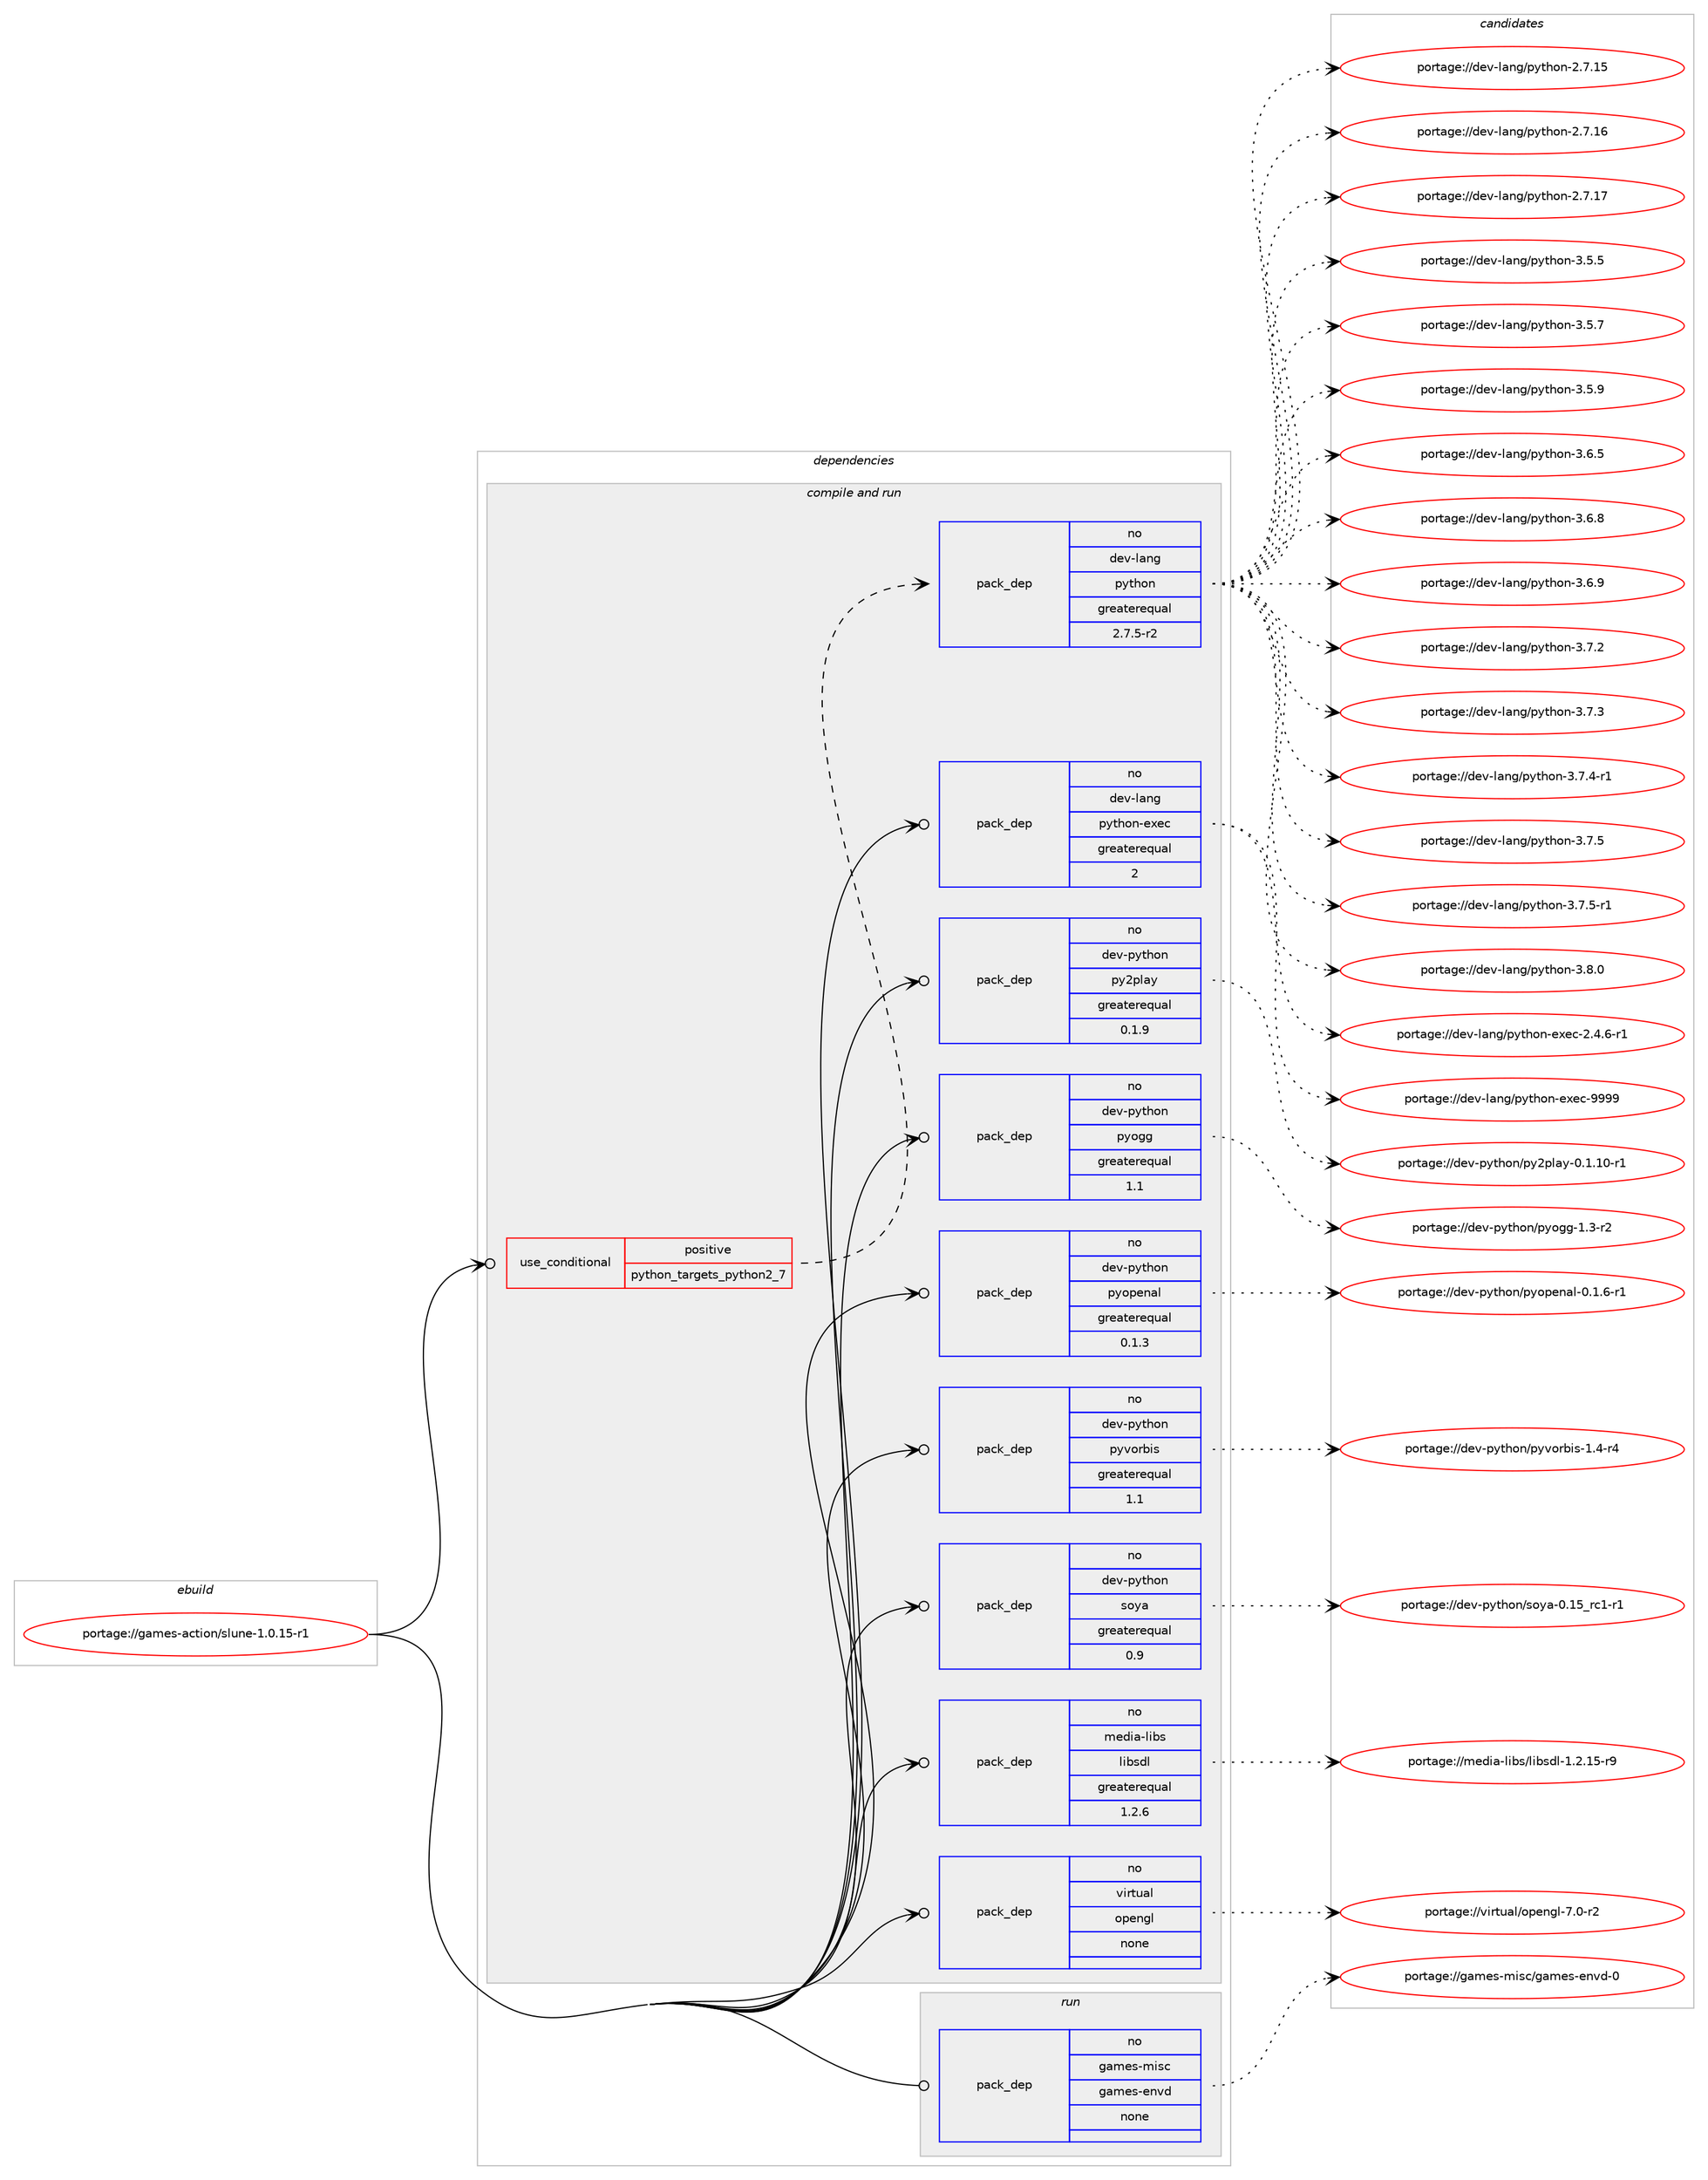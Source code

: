 digraph prolog {

# *************
# Graph options
# *************

newrank=true;
concentrate=true;
compound=true;
graph [rankdir=LR,fontname=Helvetica,fontsize=10,ranksep=1.5];#, ranksep=2.5, nodesep=0.2];
edge  [arrowhead=vee];
node  [fontname=Helvetica,fontsize=10];

# **********
# The ebuild
# **********

subgraph cluster_leftcol {
color=gray;
rank=same;
label=<<i>ebuild</i>>;
id [label="portage://games-action/slune-1.0.15-r1", color=red, width=4, href="../games-action/slune-1.0.15-r1.svg"];
}

# ****************
# The dependencies
# ****************

subgraph cluster_midcol {
color=gray;
label=<<i>dependencies</i>>;
subgraph cluster_compile {
fillcolor="#eeeeee";
style=filled;
label=<<i>compile</i>>;
}
subgraph cluster_compileandrun {
fillcolor="#eeeeee";
style=filled;
label=<<i>compile and run</i>>;
subgraph cond72646 {
dependency269260 [label=<<TABLE BORDER="0" CELLBORDER="1" CELLSPACING="0" CELLPADDING="4"><TR><TD ROWSPAN="3" CELLPADDING="10">use_conditional</TD></TR><TR><TD>positive</TD></TR><TR><TD>python_targets_python2_7</TD></TR></TABLE>>, shape=none, color=red];
subgraph pack192845 {
dependency269261 [label=<<TABLE BORDER="0" CELLBORDER="1" CELLSPACING="0" CELLPADDING="4" WIDTH="220"><TR><TD ROWSPAN="6" CELLPADDING="30">pack_dep</TD></TR><TR><TD WIDTH="110">no</TD></TR><TR><TD>dev-lang</TD></TR><TR><TD>python</TD></TR><TR><TD>greaterequal</TD></TR><TR><TD>2.7.5-r2</TD></TR></TABLE>>, shape=none, color=blue];
}
dependency269260:e -> dependency269261:w [weight=20,style="dashed",arrowhead="vee"];
}
id:e -> dependency269260:w [weight=20,style="solid",arrowhead="odotvee"];
subgraph pack192846 {
dependency269262 [label=<<TABLE BORDER="0" CELLBORDER="1" CELLSPACING="0" CELLPADDING="4" WIDTH="220"><TR><TD ROWSPAN="6" CELLPADDING="30">pack_dep</TD></TR><TR><TD WIDTH="110">no</TD></TR><TR><TD>dev-lang</TD></TR><TR><TD>python-exec</TD></TR><TR><TD>greaterequal</TD></TR><TR><TD>2</TD></TR></TABLE>>, shape=none, color=blue];
}
id:e -> dependency269262:w [weight=20,style="solid",arrowhead="odotvee"];
subgraph pack192847 {
dependency269263 [label=<<TABLE BORDER="0" CELLBORDER="1" CELLSPACING="0" CELLPADDING="4" WIDTH="220"><TR><TD ROWSPAN="6" CELLPADDING="30">pack_dep</TD></TR><TR><TD WIDTH="110">no</TD></TR><TR><TD>dev-python</TD></TR><TR><TD>py2play</TD></TR><TR><TD>greaterequal</TD></TR><TR><TD>0.1.9</TD></TR></TABLE>>, shape=none, color=blue];
}
id:e -> dependency269263:w [weight=20,style="solid",arrowhead="odotvee"];
subgraph pack192848 {
dependency269264 [label=<<TABLE BORDER="0" CELLBORDER="1" CELLSPACING="0" CELLPADDING="4" WIDTH="220"><TR><TD ROWSPAN="6" CELLPADDING="30">pack_dep</TD></TR><TR><TD WIDTH="110">no</TD></TR><TR><TD>dev-python</TD></TR><TR><TD>pyogg</TD></TR><TR><TD>greaterequal</TD></TR><TR><TD>1.1</TD></TR></TABLE>>, shape=none, color=blue];
}
id:e -> dependency269264:w [weight=20,style="solid",arrowhead="odotvee"];
subgraph pack192849 {
dependency269265 [label=<<TABLE BORDER="0" CELLBORDER="1" CELLSPACING="0" CELLPADDING="4" WIDTH="220"><TR><TD ROWSPAN="6" CELLPADDING="30">pack_dep</TD></TR><TR><TD WIDTH="110">no</TD></TR><TR><TD>dev-python</TD></TR><TR><TD>pyopenal</TD></TR><TR><TD>greaterequal</TD></TR><TR><TD>0.1.3</TD></TR></TABLE>>, shape=none, color=blue];
}
id:e -> dependency269265:w [weight=20,style="solid",arrowhead="odotvee"];
subgraph pack192850 {
dependency269266 [label=<<TABLE BORDER="0" CELLBORDER="1" CELLSPACING="0" CELLPADDING="4" WIDTH="220"><TR><TD ROWSPAN="6" CELLPADDING="30">pack_dep</TD></TR><TR><TD WIDTH="110">no</TD></TR><TR><TD>dev-python</TD></TR><TR><TD>pyvorbis</TD></TR><TR><TD>greaterequal</TD></TR><TR><TD>1.1</TD></TR></TABLE>>, shape=none, color=blue];
}
id:e -> dependency269266:w [weight=20,style="solid",arrowhead="odotvee"];
subgraph pack192851 {
dependency269267 [label=<<TABLE BORDER="0" CELLBORDER="1" CELLSPACING="0" CELLPADDING="4" WIDTH="220"><TR><TD ROWSPAN="6" CELLPADDING="30">pack_dep</TD></TR><TR><TD WIDTH="110">no</TD></TR><TR><TD>dev-python</TD></TR><TR><TD>soya</TD></TR><TR><TD>greaterequal</TD></TR><TR><TD>0.9</TD></TR></TABLE>>, shape=none, color=blue];
}
id:e -> dependency269267:w [weight=20,style="solid",arrowhead="odotvee"];
subgraph pack192852 {
dependency269268 [label=<<TABLE BORDER="0" CELLBORDER="1" CELLSPACING="0" CELLPADDING="4" WIDTH="220"><TR><TD ROWSPAN="6" CELLPADDING="30">pack_dep</TD></TR><TR><TD WIDTH="110">no</TD></TR><TR><TD>media-libs</TD></TR><TR><TD>libsdl</TD></TR><TR><TD>greaterequal</TD></TR><TR><TD>1.2.6</TD></TR></TABLE>>, shape=none, color=blue];
}
id:e -> dependency269268:w [weight=20,style="solid",arrowhead="odotvee"];
subgraph pack192853 {
dependency269269 [label=<<TABLE BORDER="0" CELLBORDER="1" CELLSPACING="0" CELLPADDING="4" WIDTH="220"><TR><TD ROWSPAN="6" CELLPADDING="30">pack_dep</TD></TR><TR><TD WIDTH="110">no</TD></TR><TR><TD>virtual</TD></TR><TR><TD>opengl</TD></TR><TR><TD>none</TD></TR><TR><TD></TD></TR></TABLE>>, shape=none, color=blue];
}
id:e -> dependency269269:w [weight=20,style="solid",arrowhead="odotvee"];
}
subgraph cluster_run {
fillcolor="#eeeeee";
style=filled;
label=<<i>run</i>>;
subgraph pack192854 {
dependency269270 [label=<<TABLE BORDER="0" CELLBORDER="1" CELLSPACING="0" CELLPADDING="4" WIDTH="220"><TR><TD ROWSPAN="6" CELLPADDING="30">pack_dep</TD></TR><TR><TD WIDTH="110">no</TD></TR><TR><TD>games-misc</TD></TR><TR><TD>games-envd</TD></TR><TR><TD>none</TD></TR><TR><TD></TD></TR></TABLE>>, shape=none, color=blue];
}
id:e -> dependency269270:w [weight=20,style="solid",arrowhead="odot"];
}
}

# **************
# The candidates
# **************

subgraph cluster_choices {
rank=same;
color=gray;
label=<<i>candidates</i>>;

subgraph choice192845 {
color=black;
nodesep=1;
choiceportage10010111845108971101034711212111610411111045504655464953 [label="portage://dev-lang/python-2.7.15", color=red, width=4,href="../dev-lang/python-2.7.15.svg"];
choiceportage10010111845108971101034711212111610411111045504655464954 [label="portage://dev-lang/python-2.7.16", color=red, width=4,href="../dev-lang/python-2.7.16.svg"];
choiceportage10010111845108971101034711212111610411111045504655464955 [label="portage://dev-lang/python-2.7.17", color=red, width=4,href="../dev-lang/python-2.7.17.svg"];
choiceportage100101118451089711010347112121116104111110455146534653 [label="portage://dev-lang/python-3.5.5", color=red, width=4,href="../dev-lang/python-3.5.5.svg"];
choiceportage100101118451089711010347112121116104111110455146534655 [label="portage://dev-lang/python-3.5.7", color=red, width=4,href="../dev-lang/python-3.5.7.svg"];
choiceportage100101118451089711010347112121116104111110455146534657 [label="portage://dev-lang/python-3.5.9", color=red, width=4,href="../dev-lang/python-3.5.9.svg"];
choiceportage100101118451089711010347112121116104111110455146544653 [label="portage://dev-lang/python-3.6.5", color=red, width=4,href="../dev-lang/python-3.6.5.svg"];
choiceportage100101118451089711010347112121116104111110455146544656 [label="portage://dev-lang/python-3.6.8", color=red, width=4,href="../dev-lang/python-3.6.8.svg"];
choiceportage100101118451089711010347112121116104111110455146544657 [label="portage://dev-lang/python-3.6.9", color=red, width=4,href="../dev-lang/python-3.6.9.svg"];
choiceportage100101118451089711010347112121116104111110455146554650 [label="portage://dev-lang/python-3.7.2", color=red, width=4,href="../dev-lang/python-3.7.2.svg"];
choiceportage100101118451089711010347112121116104111110455146554651 [label="portage://dev-lang/python-3.7.3", color=red, width=4,href="../dev-lang/python-3.7.3.svg"];
choiceportage1001011184510897110103471121211161041111104551465546524511449 [label="portage://dev-lang/python-3.7.4-r1", color=red, width=4,href="../dev-lang/python-3.7.4-r1.svg"];
choiceportage100101118451089711010347112121116104111110455146554653 [label="portage://dev-lang/python-3.7.5", color=red, width=4,href="../dev-lang/python-3.7.5.svg"];
choiceportage1001011184510897110103471121211161041111104551465546534511449 [label="portage://dev-lang/python-3.7.5-r1", color=red, width=4,href="../dev-lang/python-3.7.5-r1.svg"];
choiceportage100101118451089711010347112121116104111110455146564648 [label="portage://dev-lang/python-3.8.0", color=red, width=4,href="../dev-lang/python-3.8.0.svg"];
dependency269261:e -> choiceportage10010111845108971101034711212111610411111045504655464953:w [style=dotted,weight="100"];
dependency269261:e -> choiceportage10010111845108971101034711212111610411111045504655464954:w [style=dotted,weight="100"];
dependency269261:e -> choiceportage10010111845108971101034711212111610411111045504655464955:w [style=dotted,weight="100"];
dependency269261:e -> choiceportage100101118451089711010347112121116104111110455146534653:w [style=dotted,weight="100"];
dependency269261:e -> choiceportage100101118451089711010347112121116104111110455146534655:w [style=dotted,weight="100"];
dependency269261:e -> choiceportage100101118451089711010347112121116104111110455146534657:w [style=dotted,weight="100"];
dependency269261:e -> choiceportage100101118451089711010347112121116104111110455146544653:w [style=dotted,weight="100"];
dependency269261:e -> choiceportage100101118451089711010347112121116104111110455146544656:w [style=dotted,weight="100"];
dependency269261:e -> choiceportage100101118451089711010347112121116104111110455146544657:w [style=dotted,weight="100"];
dependency269261:e -> choiceportage100101118451089711010347112121116104111110455146554650:w [style=dotted,weight="100"];
dependency269261:e -> choiceportage100101118451089711010347112121116104111110455146554651:w [style=dotted,weight="100"];
dependency269261:e -> choiceportage1001011184510897110103471121211161041111104551465546524511449:w [style=dotted,weight="100"];
dependency269261:e -> choiceportage100101118451089711010347112121116104111110455146554653:w [style=dotted,weight="100"];
dependency269261:e -> choiceportage1001011184510897110103471121211161041111104551465546534511449:w [style=dotted,weight="100"];
dependency269261:e -> choiceportage100101118451089711010347112121116104111110455146564648:w [style=dotted,weight="100"];
}
subgraph choice192846 {
color=black;
nodesep=1;
choiceportage10010111845108971101034711212111610411111045101120101994550465246544511449 [label="portage://dev-lang/python-exec-2.4.6-r1", color=red, width=4,href="../dev-lang/python-exec-2.4.6-r1.svg"];
choiceportage10010111845108971101034711212111610411111045101120101994557575757 [label="portage://dev-lang/python-exec-9999", color=red, width=4,href="../dev-lang/python-exec-9999.svg"];
dependency269262:e -> choiceportage10010111845108971101034711212111610411111045101120101994550465246544511449:w [style=dotted,weight="100"];
dependency269262:e -> choiceportage10010111845108971101034711212111610411111045101120101994557575757:w [style=dotted,weight="100"];
}
subgraph choice192847 {
color=black;
nodesep=1;
choiceportage10010111845112121116104111110471121215011210897121454846494649484511449 [label="portage://dev-python/py2play-0.1.10-r1", color=red, width=4,href="../dev-python/py2play-0.1.10-r1.svg"];
dependency269263:e -> choiceportage10010111845112121116104111110471121215011210897121454846494649484511449:w [style=dotted,weight="100"];
}
subgraph choice192848 {
color=black;
nodesep=1;
choiceportage1001011184511212111610411111047112121111103103454946514511450 [label="portage://dev-python/pyogg-1.3-r2", color=red, width=4,href="../dev-python/pyogg-1.3-r2.svg"];
dependency269264:e -> choiceportage1001011184511212111610411111047112121111103103454946514511450:w [style=dotted,weight="100"];
}
subgraph choice192849 {
color=black;
nodesep=1;
choiceportage1001011184511212111610411111047112121111112101110971084548464946544511449 [label="portage://dev-python/pyopenal-0.1.6-r1", color=red, width=4,href="../dev-python/pyopenal-0.1.6-r1.svg"];
dependency269265:e -> choiceportage1001011184511212111610411111047112121111112101110971084548464946544511449:w [style=dotted,weight="100"];
}
subgraph choice192850 {
color=black;
nodesep=1;
choiceportage100101118451121211161041111104711212111811111498105115454946524511452 [label="portage://dev-python/pyvorbis-1.4-r4", color=red, width=4,href="../dev-python/pyvorbis-1.4-r4.svg"];
dependency269266:e -> choiceportage100101118451121211161041111104711212111811111498105115454946524511452:w [style=dotted,weight="100"];
}
subgraph choice192851 {
color=black;
nodesep=1;
choiceportage10010111845112121116104111110471151111219745484649539511499494511449 [label="portage://dev-python/soya-0.15_rc1-r1", color=red, width=4,href="../dev-python/soya-0.15_rc1-r1.svg"];
dependency269267:e -> choiceportage10010111845112121116104111110471151111219745484649539511499494511449:w [style=dotted,weight="100"];
}
subgraph choice192852 {
color=black;
nodesep=1;
choiceportage1091011001059745108105981154710810598115100108454946504649534511457 [label="portage://media-libs/libsdl-1.2.15-r9", color=red, width=4,href="../media-libs/libsdl-1.2.15-r9.svg"];
dependency269268:e -> choiceportage1091011001059745108105981154710810598115100108454946504649534511457:w [style=dotted,weight="100"];
}
subgraph choice192853 {
color=black;
nodesep=1;
choiceportage1181051141161179710847111112101110103108455546484511450 [label="portage://virtual/opengl-7.0-r2", color=red, width=4,href="../virtual/opengl-7.0-r2.svg"];
dependency269269:e -> choiceportage1181051141161179710847111112101110103108455546484511450:w [style=dotted,weight="100"];
}
subgraph choice192854 {
color=black;
nodesep=1;
choiceportage1039710910111545109105115994710397109101115451011101181004548 [label="portage://games-misc/games-envd-0", color=red, width=4,href="../games-misc/games-envd-0.svg"];
dependency269270:e -> choiceportage1039710910111545109105115994710397109101115451011101181004548:w [style=dotted,weight="100"];
}
}

}
